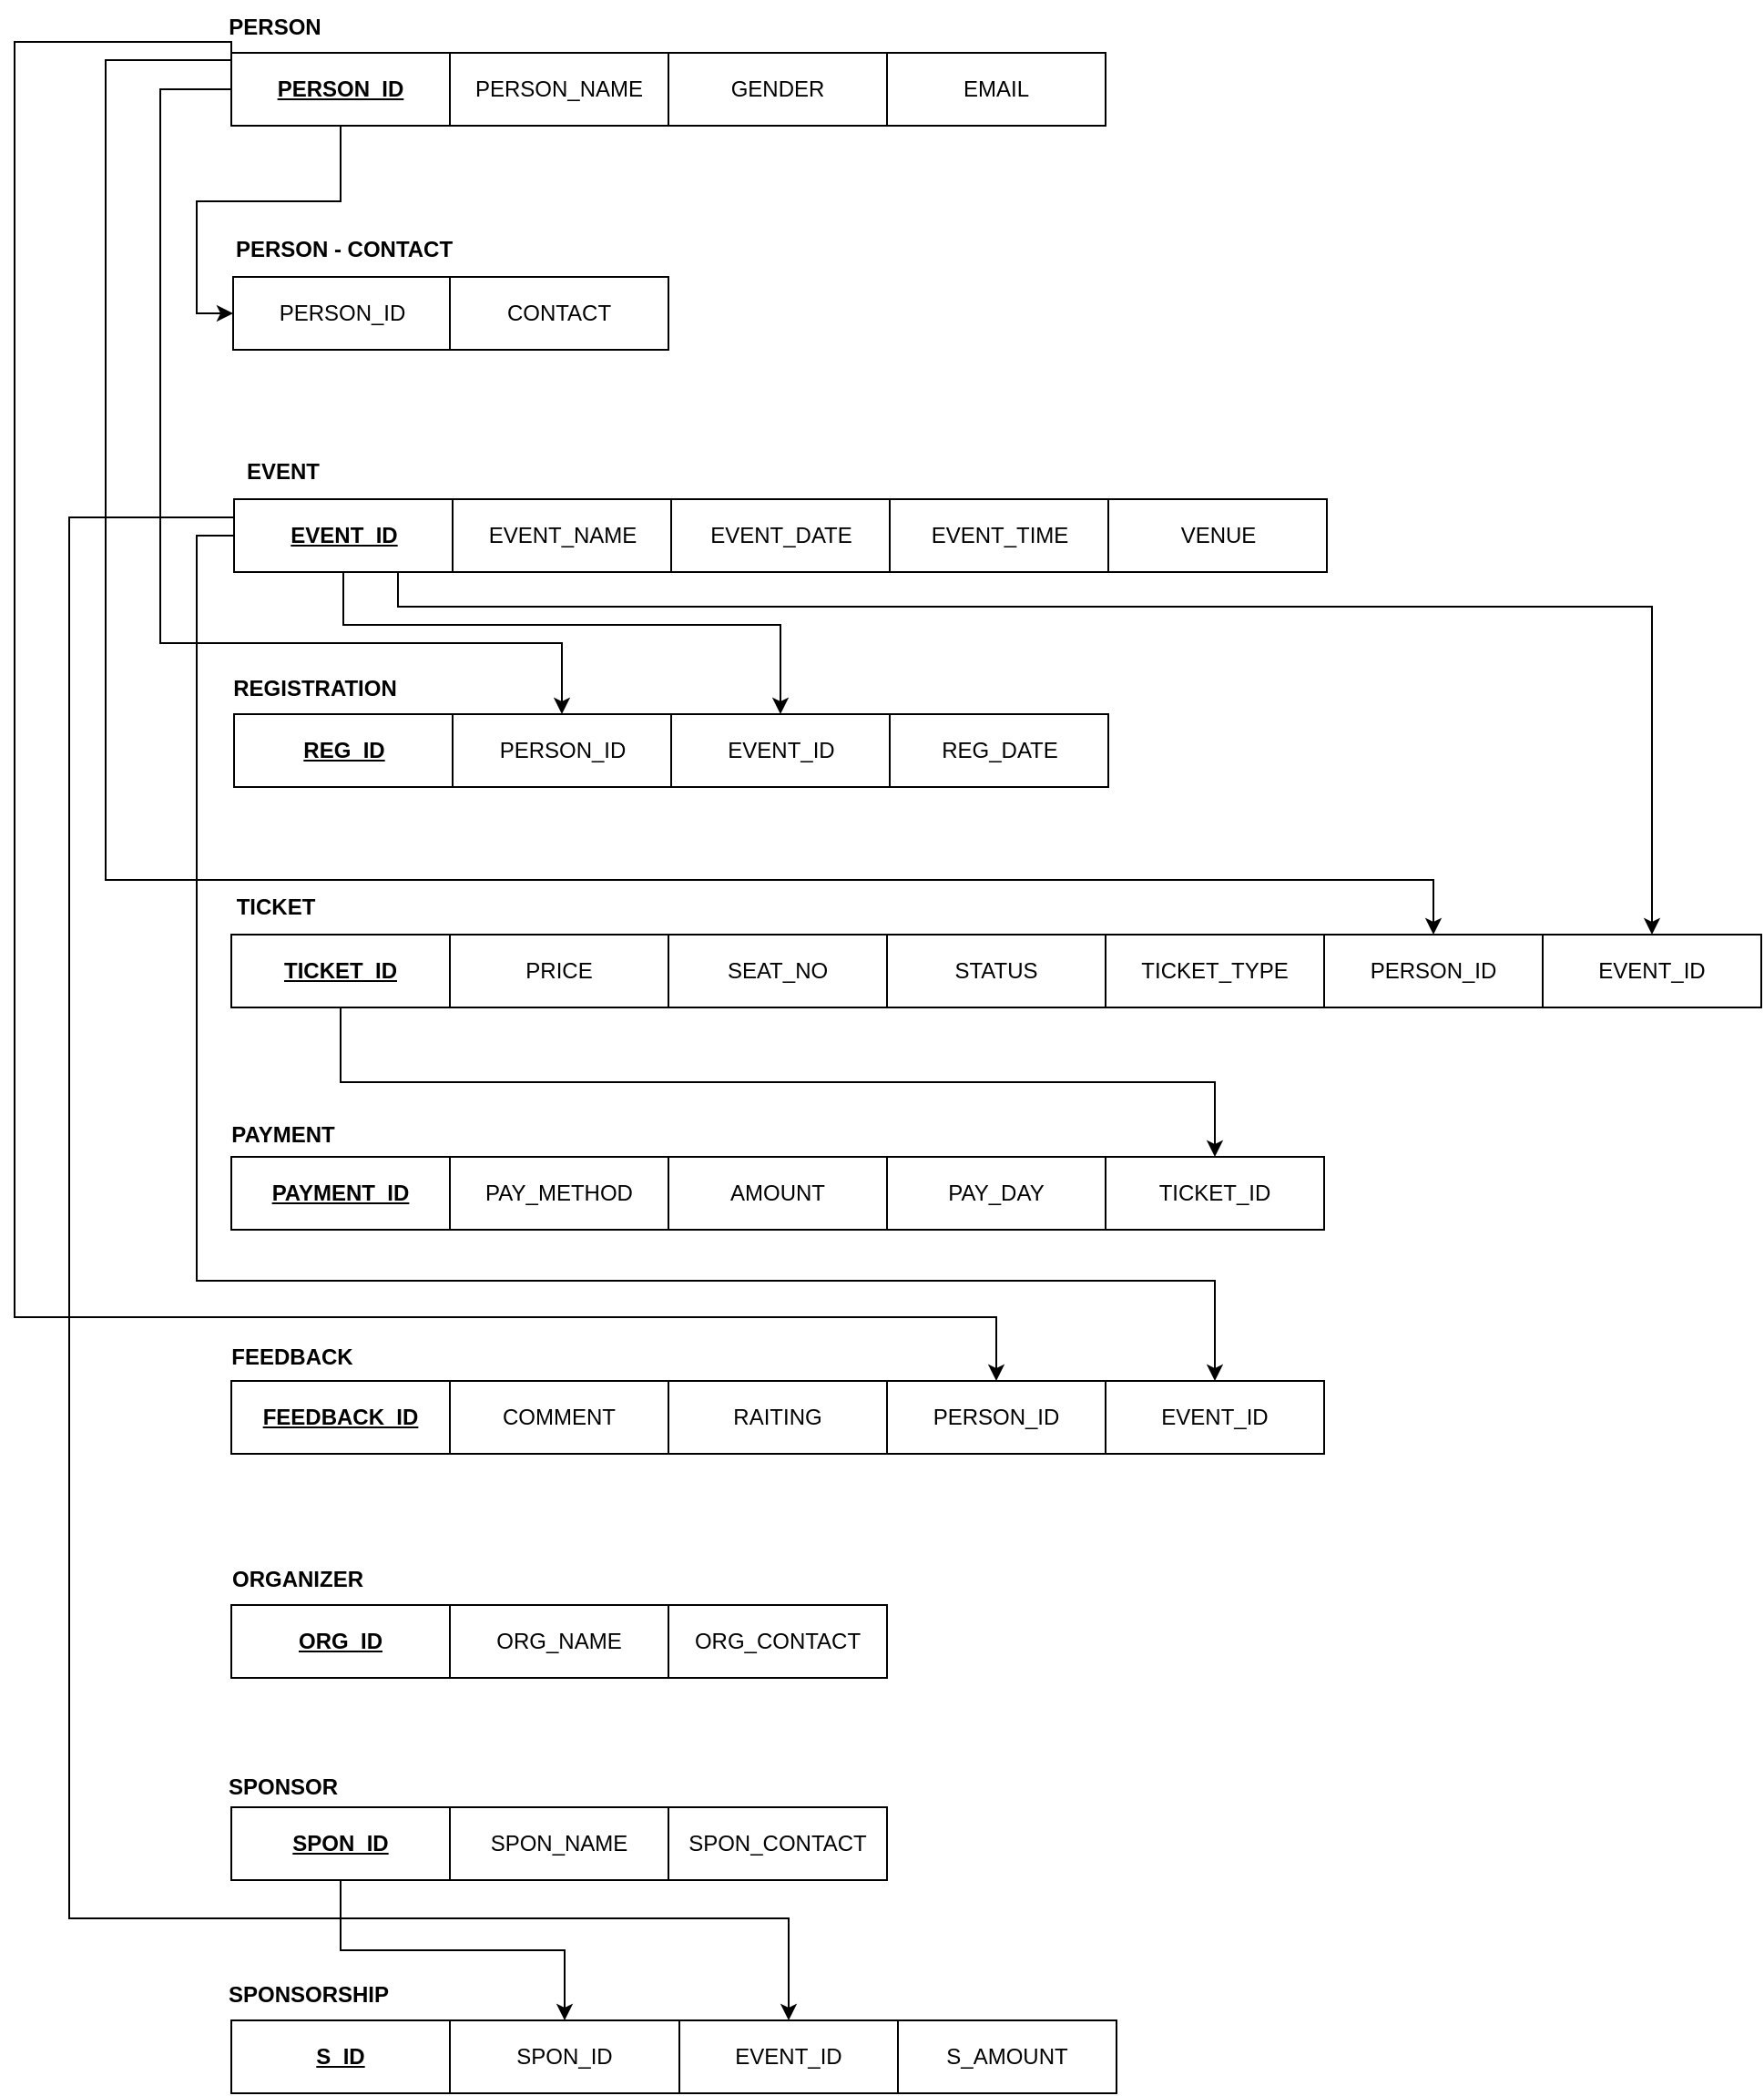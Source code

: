 <mxfile version="27.1.1">
  <diagram name="Page-1" id="eUQ-ImKqcwBddsFqgIDB">
    <mxGraphModel dx="2691" dy="820" grid="1" gridSize="10" guides="1" tooltips="1" connect="1" arrows="1" fold="1" page="1" pageScale="1" pageWidth="827" pageHeight="1169" math="0" shadow="0">
      <root>
        <mxCell id="0" />
        <mxCell id="1" parent="0" />
        <mxCell id="g3g7f8lYrcWaZDmyIJ8C-69" style="edgeStyle=orthogonalEdgeStyle;rounded=0;orthogonalLoop=1;jettySize=auto;html=1;exitX=0.5;exitY=1;exitDx=0;exitDy=0;entryX=0;entryY=0.5;entryDx=0;entryDy=0;" edge="1" parent="1" source="g3g7f8lYrcWaZDmyIJ8C-1" target="g3g7f8lYrcWaZDmyIJ8C-62">
          <mxGeometry relative="1" as="geometry" />
        </mxCell>
        <mxCell id="g3g7f8lYrcWaZDmyIJ8C-70" style="edgeStyle=orthogonalEdgeStyle;rounded=0;orthogonalLoop=1;jettySize=auto;html=1;exitX=0;exitY=0.5;exitDx=0;exitDy=0;entryX=0.5;entryY=0;entryDx=0;entryDy=0;" edge="1" parent="1" source="g3g7f8lYrcWaZDmyIJ8C-1" target="g3g7f8lYrcWaZDmyIJ8C-57">
          <mxGeometry relative="1" as="geometry">
            <Array as="points">
              <mxPoint x="40" y="216" />
              <mxPoint x="40" y="520" />
              <mxPoint x="261" y="520" />
            </Array>
          </mxGeometry>
        </mxCell>
        <mxCell id="g3g7f8lYrcWaZDmyIJ8C-74" style="edgeStyle=orthogonalEdgeStyle;rounded=0;orthogonalLoop=1;jettySize=auto;html=1;exitX=0;exitY=0.5;exitDx=0;exitDy=0;" edge="1" parent="1" source="g3g7f8lYrcWaZDmyIJ8C-1" target="g3g7f8lYrcWaZDmyIJ8C-27">
          <mxGeometry relative="1" as="geometry">
            <Array as="points">
              <mxPoint x="79" y="200" />
              <mxPoint x="10" y="200" />
              <mxPoint x="10" y="650" />
              <mxPoint x="739" y="650" />
            </Array>
          </mxGeometry>
        </mxCell>
        <mxCell id="g3g7f8lYrcWaZDmyIJ8C-77" style="edgeStyle=orthogonalEdgeStyle;rounded=0;orthogonalLoop=1;jettySize=auto;html=1;exitX=0;exitY=0.5;exitDx=0;exitDy=0;" edge="1" parent="1" source="g3g7f8lYrcWaZDmyIJ8C-1" target="g3g7f8lYrcWaZDmyIJ8C-37">
          <mxGeometry relative="1" as="geometry">
            <Array as="points">
              <mxPoint x="79" y="190" />
              <mxPoint x="-40" y="190" />
              <mxPoint x="-40" y="890" />
              <mxPoint x="499" y="890" />
            </Array>
          </mxGeometry>
        </mxCell>
        <mxCell id="g3g7f8lYrcWaZDmyIJ8C-1" value="PERSON_ID" style="rounded=0;whiteSpace=wrap;html=1;fontStyle=5" vertex="1" parent="1">
          <mxGeometry x="79" y="196" width="120" height="40" as="geometry" />
        </mxCell>
        <mxCell id="g3g7f8lYrcWaZDmyIJ8C-2" value="PERSON_NAME" style="rounded=0;whiteSpace=wrap;html=1;" vertex="1" parent="1">
          <mxGeometry x="199" y="196" width="120" height="40" as="geometry" />
        </mxCell>
        <mxCell id="g3g7f8lYrcWaZDmyIJ8C-3" value="GENDER" style="rounded=0;whiteSpace=wrap;html=1;" vertex="1" parent="1">
          <mxGeometry x="319" y="196" width="120" height="40" as="geometry" />
        </mxCell>
        <mxCell id="g3g7f8lYrcWaZDmyIJ8C-4" value="EMAIL" style="rounded=0;whiteSpace=wrap;html=1;" vertex="1" parent="1">
          <mxGeometry x="439" y="196" width="120" height="40" as="geometry" />
        </mxCell>
        <mxCell id="g3g7f8lYrcWaZDmyIJ8C-72" style="edgeStyle=orthogonalEdgeStyle;rounded=0;orthogonalLoop=1;jettySize=auto;html=1;exitX=0.5;exitY=1;exitDx=0;exitDy=0;entryX=0.5;entryY=0;entryDx=0;entryDy=0;" edge="1" parent="1" source="g3g7f8lYrcWaZDmyIJ8C-9" target="g3g7f8lYrcWaZDmyIJ8C-58">
          <mxGeometry relative="1" as="geometry">
            <Array as="points">
              <mxPoint x="141" y="510" />
              <mxPoint x="381" y="510" />
            </Array>
          </mxGeometry>
        </mxCell>
        <mxCell id="g3g7f8lYrcWaZDmyIJ8C-75" style="edgeStyle=orthogonalEdgeStyle;rounded=0;orthogonalLoop=1;jettySize=auto;html=1;exitX=0.75;exitY=1;exitDx=0;exitDy=0;" edge="1" parent="1" source="g3g7f8lYrcWaZDmyIJ8C-9" target="g3g7f8lYrcWaZDmyIJ8C-28">
          <mxGeometry relative="1" as="geometry">
            <Array as="points">
              <mxPoint x="171" y="500" />
              <mxPoint x="859" y="500" />
            </Array>
          </mxGeometry>
        </mxCell>
        <mxCell id="g3g7f8lYrcWaZDmyIJ8C-78" style="edgeStyle=orthogonalEdgeStyle;rounded=0;orthogonalLoop=1;jettySize=auto;html=1;exitX=0;exitY=0.5;exitDx=0;exitDy=0;entryX=0.5;entryY=0;entryDx=0;entryDy=0;" edge="1" parent="1" source="g3g7f8lYrcWaZDmyIJ8C-9" target="g3g7f8lYrcWaZDmyIJ8C-38">
          <mxGeometry relative="1" as="geometry">
            <Array as="points">
              <mxPoint x="60" y="461" />
              <mxPoint x="60" y="870" />
              <mxPoint x="619" y="870" />
            </Array>
          </mxGeometry>
        </mxCell>
        <mxCell id="g3g7f8lYrcWaZDmyIJ8C-89" style="edgeStyle=orthogonalEdgeStyle;rounded=0;orthogonalLoop=1;jettySize=auto;html=1;exitX=0;exitY=0.25;exitDx=0;exitDy=0;entryX=0.5;entryY=0;entryDx=0;entryDy=0;" edge="1" parent="1" source="g3g7f8lYrcWaZDmyIJ8C-9" target="g3g7f8lYrcWaZDmyIJ8C-82">
          <mxGeometry relative="1" as="geometry">
            <Array as="points">
              <mxPoint x="-10" y="451" />
              <mxPoint x="-10" y="1220" />
              <mxPoint x="385" y="1220" />
            </Array>
          </mxGeometry>
        </mxCell>
        <mxCell id="g3g7f8lYrcWaZDmyIJ8C-9" value="EVENT_ID" style="rounded=0;whiteSpace=wrap;html=1;fontStyle=5" vertex="1" parent="1">
          <mxGeometry x="80.5" y="441" width="120" height="40" as="geometry" />
        </mxCell>
        <mxCell id="g3g7f8lYrcWaZDmyIJ8C-10" value="EVENT_NAME" style="rounded=0;whiteSpace=wrap;html=1;" vertex="1" parent="1">
          <mxGeometry x="200.5" y="441" width="120" height="40" as="geometry" />
        </mxCell>
        <mxCell id="g3g7f8lYrcWaZDmyIJ8C-11" value="EVENT_DATE" style="rounded=0;whiteSpace=wrap;html=1;" vertex="1" parent="1">
          <mxGeometry x="320.5" y="441" width="120" height="40" as="geometry" />
        </mxCell>
        <mxCell id="g3g7f8lYrcWaZDmyIJ8C-12" value="EVENT_TIME" style="rounded=0;whiteSpace=wrap;html=1;" vertex="1" parent="1">
          <mxGeometry x="440.5" y="441" width="120" height="40" as="geometry" />
        </mxCell>
        <mxCell id="g3g7f8lYrcWaZDmyIJ8C-13" value="VENUE" style="rounded=0;whiteSpace=wrap;html=1;" vertex="1" parent="1">
          <mxGeometry x="560.5" y="441" width="120" height="40" as="geometry" />
        </mxCell>
        <mxCell id="g3g7f8lYrcWaZDmyIJ8C-14" value="ORG_ID" style="rounded=0;whiteSpace=wrap;html=1;fontStyle=5" vertex="1" parent="1">
          <mxGeometry x="79" y="1048" width="120" height="40" as="geometry" />
        </mxCell>
        <mxCell id="g3g7f8lYrcWaZDmyIJ8C-15" value="ORG_NAME" style="rounded=0;whiteSpace=wrap;html=1;" vertex="1" parent="1">
          <mxGeometry x="199" y="1048" width="120" height="40" as="geometry" />
        </mxCell>
        <mxCell id="g3g7f8lYrcWaZDmyIJ8C-16" value="ORG_CONTACT" style="rounded=0;whiteSpace=wrap;html=1;" vertex="1" parent="1">
          <mxGeometry x="319" y="1048" width="120" height="40" as="geometry" />
        </mxCell>
        <mxCell id="g3g7f8lYrcWaZDmyIJ8C-87" style="edgeStyle=orthogonalEdgeStyle;rounded=0;orthogonalLoop=1;jettySize=auto;html=1;exitX=0.5;exitY=1;exitDx=0;exitDy=0;entryX=0.5;entryY=0;entryDx=0;entryDy=0;" edge="1" parent="1" source="g3g7f8lYrcWaZDmyIJ8C-18" target="g3g7f8lYrcWaZDmyIJ8C-81">
          <mxGeometry relative="1" as="geometry" />
        </mxCell>
        <mxCell id="g3g7f8lYrcWaZDmyIJ8C-18" value="SPON_ID" style="rounded=0;whiteSpace=wrap;html=1;fontStyle=5" vertex="1" parent="1">
          <mxGeometry x="79" y="1159" width="120" height="40" as="geometry" />
        </mxCell>
        <mxCell id="g3g7f8lYrcWaZDmyIJ8C-19" value="SPON_NAME" style="rounded=0;whiteSpace=wrap;html=1;" vertex="1" parent="1">
          <mxGeometry x="199" y="1159" width="120" height="40" as="geometry" />
        </mxCell>
        <mxCell id="g3g7f8lYrcWaZDmyIJ8C-20" value="SPON_CONTACT" style="rounded=0;whiteSpace=wrap;html=1;" vertex="1" parent="1">
          <mxGeometry x="319" y="1159" width="120" height="40" as="geometry" />
        </mxCell>
        <mxCell id="g3g7f8lYrcWaZDmyIJ8C-76" style="edgeStyle=orthogonalEdgeStyle;rounded=0;orthogonalLoop=1;jettySize=auto;html=1;exitX=0.5;exitY=1;exitDx=0;exitDy=0;" edge="1" parent="1" source="g3g7f8lYrcWaZDmyIJ8C-22" target="g3g7f8lYrcWaZDmyIJ8C-33">
          <mxGeometry relative="1" as="geometry" />
        </mxCell>
        <mxCell id="g3g7f8lYrcWaZDmyIJ8C-22" value="TICKET_ID" style="rounded=0;whiteSpace=wrap;html=1;fontStyle=5" vertex="1" parent="1">
          <mxGeometry x="79" y="680" width="120" height="40" as="geometry" />
        </mxCell>
        <mxCell id="g3g7f8lYrcWaZDmyIJ8C-23" value="PRICE" style="rounded=0;whiteSpace=wrap;html=1;" vertex="1" parent="1">
          <mxGeometry x="199" y="680" width="120" height="40" as="geometry" />
        </mxCell>
        <mxCell id="g3g7f8lYrcWaZDmyIJ8C-24" value="SEAT_NO" style="rounded=0;whiteSpace=wrap;html=1;" vertex="1" parent="1">
          <mxGeometry x="319" y="680" width="120" height="40" as="geometry" />
        </mxCell>
        <mxCell id="g3g7f8lYrcWaZDmyIJ8C-25" value="STATUS" style="rounded=0;whiteSpace=wrap;html=1;" vertex="1" parent="1">
          <mxGeometry x="439" y="680" width="120" height="40" as="geometry" />
        </mxCell>
        <mxCell id="g3g7f8lYrcWaZDmyIJ8C-26" value="TICKET_TYPE" style="rounded=0;whiteSpace=wrap;html=1;" vertex="1" parent="1">
          <mxGeometry x="559" y="680" width="120" height="40" as="geometry" />
        </mxCell>
        <mxCell id="g3g7f8lYrcWaZDmyIJ8C-27" value="PERSON_ID" style="rounded=0;whiteSpace=wrap;html=1;" vertex="1" parent="1">
          <mxGeometry x="679" y="680" width="120" height="40" as="geometry" />
        </mxCell>
        <mxCell id="g3g7f8lYrcWaZDmyIJ8C-28" value="EVENT_ID" style="rounded=0;whiteSpace=wrap;html=1;" vertex="1" parent="1">
          <mxGeometry x="799" y="680" width="120" height="40" as="geometry" />
        </mxCell>
        <mxCell id="g3g7f8lYrcWaZDmyIJ8C-29" value="PAYMENT_ID" style="rounded=0;whiteSpace=wrap;html=1;fontStyle=5" vertex="1" parent="1">
          <mxGeometry x="79" y="802" width="120" height="40" as="geometry" />
        </mxCell>
        <mxCell id="g3g7f8lYrcWaZDmyIJ8C-30" value="PAY_METHOD" style="rounded=0;whiteSpace=wrap;html=1;" vertex="1" parent="1">
          <mxGeometry x="199" y="802" width="120" height="40" as="geometry" />
        </mxCell>
        <mxCell id="g3g7f8lYrcWaZDmyIJ8C-31" value="AMOUNT" style="rounded=0;whiteSpace=wrap;html=1;" vertex="1" parent="1">
          <mxGeometry x="319" y="802" width="120" height="40" as="geometry" />
        </mxCell>
        <mxCell id="g3g7f8lYrcWaZDmyIJ8C-32" value="PAY_DAY" style="rounded=0;whiteSpace=wrap;html=1;" vertex="1" parent="1">
          <mxGeometry x="439" y="802" width="120" height="40" as="geometry" />
        </mxCell>
        <mxCell id="g3g7f8lYrcWaZDmyIJ8C-33" value="TICKET_ID" style="rounded=0;whiteSpace=wrap;html=1;" vertex="1" parent="1">
          <mxGeometry x="559" y="802" width="120" height="40" as="geometry" />
        </mxCell>
        <mxCell id="g3g7f8lYrcWaZDmyIJ8C-34" value="FEEDBACK_ID" style="rounded=0;whiteSpace=wrap;html=1;fontStyle=5" vertex="1" parent="1">
          <mxGeometry x="79" y="925" width="120" height="40" as="geometry" />
        </mxCell>
        <mxCell id="g3g7f8lYrcWaZDmyIJ8C-35" value="COMMENT" style="rounded=0;whiteSpace=wrap;html=1;" vertex="1" parent="1">
          <mxGeometry x="199" y="925" width="120" height="40" as="geometry" />
        </mxCell>
        <mxCell id="g3g7f8lYrcWaZDmyIJ8C-36" value="RAITING" style="rounded=0;whiteSpace=wrap;html=1;" vertex="1" parent="1">
          <mxGeometry x="319" y="925" width="120" height="40" as="geometry" />
        </mxCell>
        <mxCell id="g3g7f8lYrcWaZDmyIJ8C-37" value="PERSON_ID" style="rounded=0;whiteSpace=wrap;html=1;" vertex="1" parent="1">
          <mxGeometry x="439" y="925" width="120" height="40" as="geometry" />
        </mxCell>
        <mxCell id="g3g7f8lYrcWaZDmyIJ8C-38" value="EVENT_ID" style="rounded=0;whiteSpace=wrap;html=1;" vertex="1" parent="1">
          <mxGeometry x="559" y="925" width="120" height="40" as="geometry" />
        </mxCell>
        <mxCell id="g3g7f8lYrcWaZDmyIJ8C-39" value="PERSON" style="text;html=1;align=center;verticalAlign=middle;whiteSpace=wrap;rounded=0;fontStyle=1" vertex="1" parent="1">
          <mxGeometry x="73" y="167" width="60" height="30" as="geometry" />
        </mxCell>
        <mxCell id="g3g7f8lYrcWaZDmyIJ8C-41" value="TICKET" style="text;html=1;align=center;verticalAlign=middle;whiteSpace=wrap;rounded=0;fontStyle=1" vertex="1" parent="1">
          <mxGeometry x="27.5" y="650" width="151" height="30" as="geometry" />
        </mxCell>
        <mxCell id="g3g7f8lYrcWaZDmyIJ8C-42" value="PAYMENT" style="text;html=1;align=center;verticalAlign=middle;whiteSpace=wrap;rounded=0;fontStyle=1" vertex="1" parent="1">
          <mxGeometry x="32" y="775" width="151" height="30" as="geometry" />
        </mxCell>
        <mxCell id="g3g7f8lYrcWaZDmyIJ8C-43" value="FEEDBACK" style="text;html=1;align=center;verticalAlign=middle;whiteSpace=wrap;rounded=0;fontStyle=1" vertex="1" parent="1">
          <mxGeometry x="37" y="897" width="151" height="30" as="geometry" />
        </mxCell>
        <mxCell id="g3g7f8lYrcWaZDmyIJ8C-44" value="ORGANIZER" style="text;html=1;align=center;verticalAlign=middle;whiteSpace=wrap;rounded=0;fontStyle=1" vertex="1" parent="1">
          <mxGeometry x="40" y="1019" width="151" height="30" as="geometry" />
        </mxCell>
        <mxCell id="g3g7f8lYrcWaZDmyIJ8C-45" value="SPONSOR" style="text;html=1;align=center;verticalAlign=middle;whiteSpace=wrap;rounded=0;fontStyle=1" vertex="1" parent="1">
          <mxGeometry x="32" y="1133" width="151" height="30" as="geometry" />
        </mxCell>
        <mxCell id="g3g7f8lYrcWaZDmyIJ8C-46" value="EVENT" style="text;html=1;align=center;verticalAlign=middle;whiteSpace=wrap;rounded=0;fontStyle=1" vertex="1" parent="1">
          <mxGeometry x="32" y="411" width="151" height="30" as="geometry" />
        </mxCell>
        <mxCell id="g3g7f8lYrcWaZDmyIJ8C-56" value="REG_ID" style="rounded=0;whiteSpace=wrap;html=1;fontStyle=5" vertex="1" parent="1">
          <mxGeometry x="80.5" y="559" width="120" height="40" as="geometry" />
        </mxCell>
        <mxCell id="g3g7f8lYrcWaZDmyIJ8C-57" value="PERSON_ID" style="rounded=0;whiteSpace=wrap;html=1;" vertex="1" parent="1">
          <mxGeometry x="200.5" y="559" width="120" height="40" as="geometry" />
        </mxCell>
        <mxCell id="g3g7f8lYrcWaZDmyIJ8C-58" value="EVENT_ID" style="rounded=0;whiteSpace=wrap;html=1;" vertex="1" parent="1">
          <mxGeometry x="320.5" y="559" width="120" height="40" as="geometry" />
        </mxCell>
        <mxCell id="g3g7f8lYrcWaZDmyIJ8C-59" value="REG_DATE" style="rounded=0;whiteSpace=wrap;html=1;" vertex="1" parent="1">
          <mxGeometry x="440.5" y="559" width="120" height="40" as="geometry" />
        </mxCell>
        <mxCell id="g3g7f8lYrcWaZDmyIJ8C-61" value="REGISTRATION" style="text;html=1;align=center;verticalAlign=middle;whiteSpace=wrap;rounded=0;fontStyle=1" vertex="1" parent="1">
          <mxGeometry x="94.5" y="530" width="60" height="30" as="geometry" />
        </mxCell>
        <mxCell id="g3g7f8lYrcWaZDmyIJ8C-62" value="PERSON_ID" style="rounded=0;whiteSpace=wrap;html=1;" vertex="1" parent="1">
          <mxGeometry x="80" y="319" width="120" height="40" as="geometry" />
        </mxCell>
        <mxCell id="g3g7f8lYrcWaZDmyIJ8C-63" value="CONTACT" style="rounded=0;whiteSpace=wrap;html=1;" vertex="1" parent="1">
          <mxGeometry x="199" y="319" width="120" height="40" as="geometry" />
        </mxCell>
        <mxCell id="g3g7f8lYrcWaZDmyIJ8C-64" value="PERSON - CONTACT" style="text;html=1;align=center;verticalAlign=middle;whiteSpace=wrap;rounded=0;fontStyle=1" vertex="1" parent="1">
          <mxGeometry x="65.5" y="289" width="150" height="30" as="geometry" />
        </mxCell>
        <mxCell id="g3g7f8lYrcWaZDmyIJ8C-80" value="S_ID" style="rounded=0;whiteSpace=wrap;html=1;fontStyle=5" vertex="1" parent="1">
          <mxGeometry x="79" y="1276" width="120" height="40" as="geometry" />
        </mxCell>
        <mxCell id="g3g7f8lYrcWaZDmyIJ8C-81" value="SPON_ID" style="rounded=0;whiteSpace=wrap;html=1;" vertex="1" parent="1">
          <mxGeometry x="199" y="1276" width="126" height="40" as="geometry" />
        </mxCell>
        <mxCell id="g3g7f8lYrcWaZDmyIJ8C-82" value="EVENT_ID" style="rounded=0;whiteSpace=wrap;html=1;" vertex="1" parent="1">
          <mxGeometry x="325" y="1276" width="120" height="40" as="geometry" />
        </mxCell>
        <mxCell id="g3g7f8lYrcWaZDmyIJ8C-83" value="S_AMOUNT" style="rounded=0;whiteSpace=wrap;html=1;" vertex="1" parent="1">
          <mxGeometry x="445" y="1276" width="120" height="40" as="geometry" />
        </mxCell>
        <mxCell id="g3g7f8lYrcWaZDmyIJ8C-85" value="SPONSORSHIP" style="text;html=1;align=center;verticalAlign=middle;whiteSpace=wrap;rounded=0;fontStyle=1" vertex="1" parent="1">
          <mxGeometry x="46" y="1247" width="151" height="30" as="geometry" />
        </mxCell>
      </root>
    </mxGraphModel>
  </diagram>
</mxfile>
